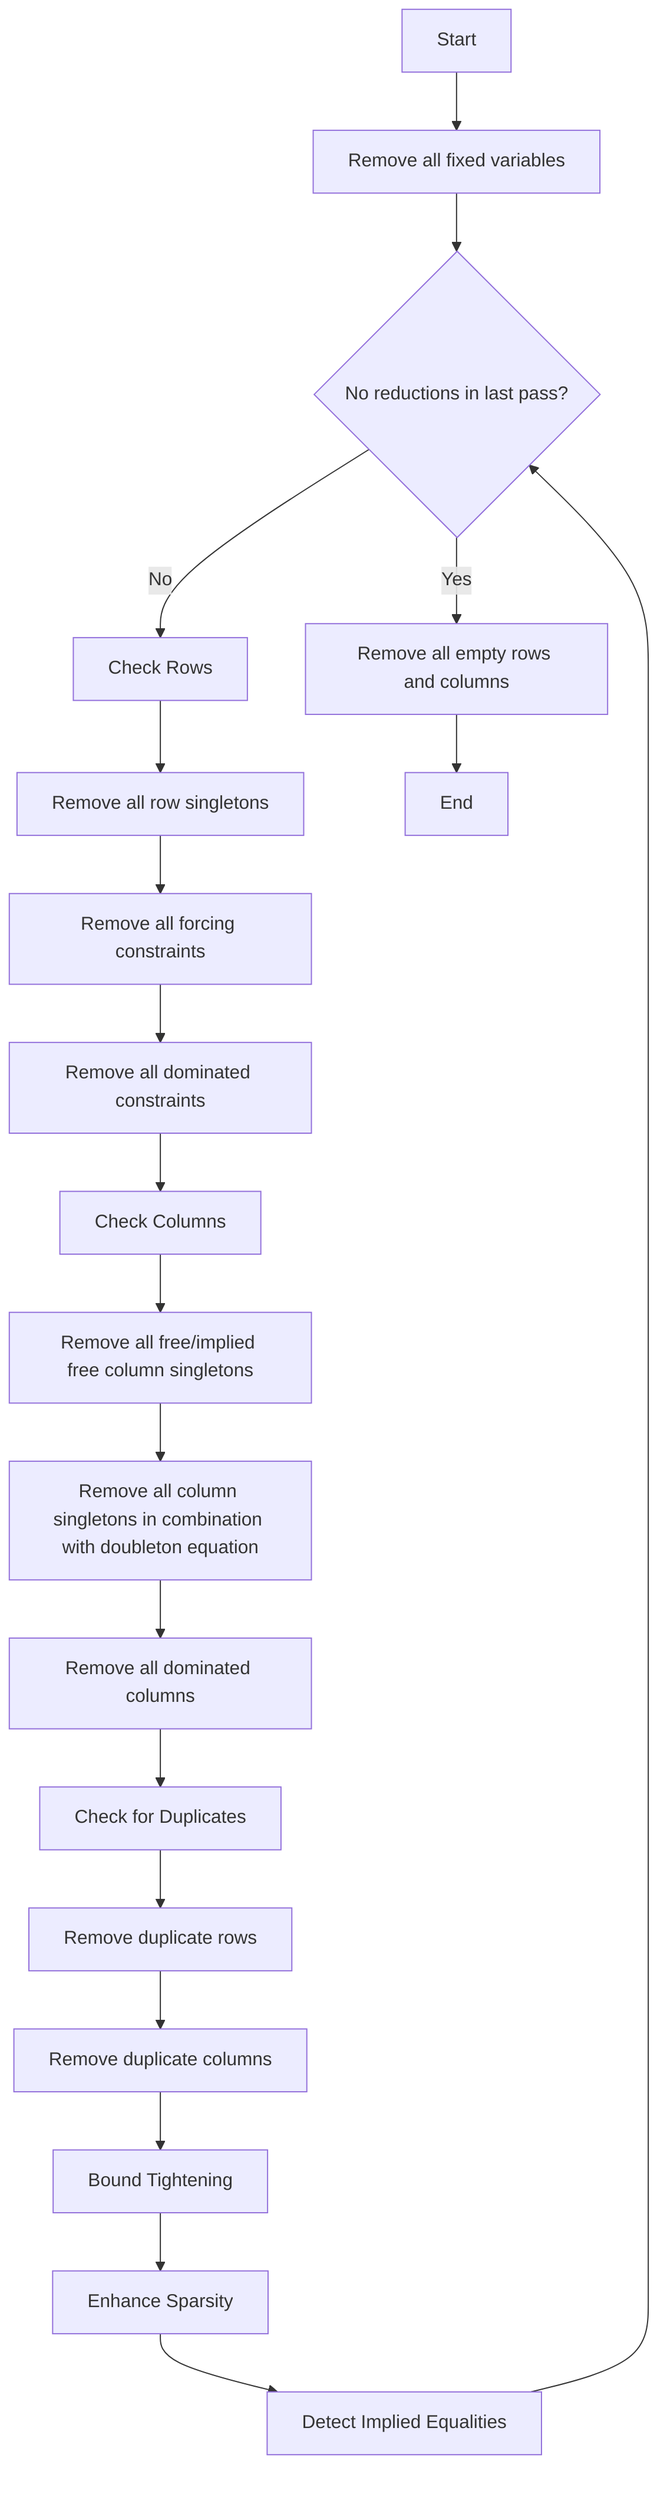 graph TD
    A[Start] --> B[Remove all fixed variables]
    B --> C{No reductions in last pass?}
    C --> |No| D[Check Rows]
    D --> E[Remove all row singletons]
    E --> F[Remove all forcing constraints]
    F --> G[Remove all dominated constraints]
    G --> H[Check Columns]
    H --> I[Remove all free/implied free column singletons]
    I --> J[Remove all column singletons in combination with doubleton equation]
    J --> K[Remove all dominated columns]
    K --> L[Check for Duplicates]
    L --> M[Remove duplicate rows]
    M --> N[Remove duplicate columns]
    N --> O[Bound Tightening]
    O --> P[Enhance Sparsity]
    P --> Q[Detect Implied Equalities]
    Q --> C
    C --> |Yes| R[Remove all empty rows and columns]
    R --> S[End]